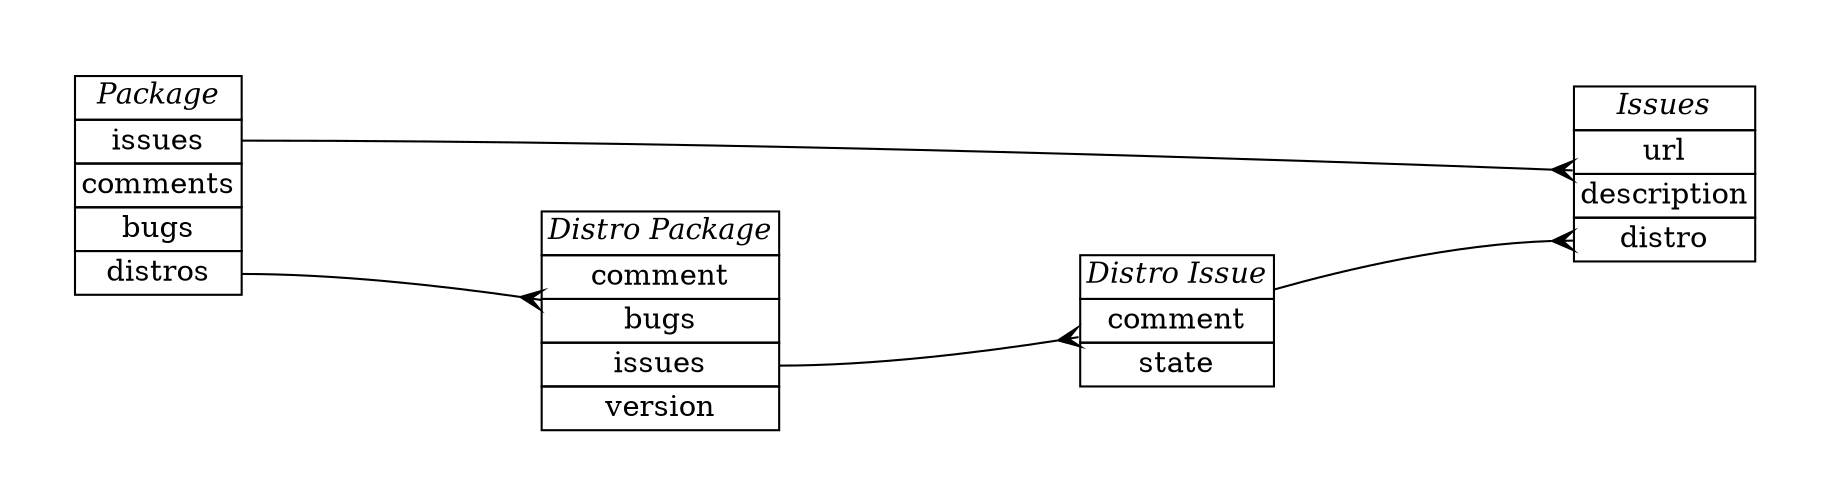 digraph {
    graph [pad="0.5", nodesep="0.5", ranksep="2"];
    node [shape=plain]
    rankdir=LR;


Issues [label=<
<table border="0" cellborder="1" cellspacing="0">
  <tr><td><i>Issues</i></td></tr>
  <tr><td port="url">url</td></tr>
  <tr><td >description</td></tr>
  <tr><td port="distro_issue">distro</td></tr>
</table>>];


Package [label=<
<table border="0" cellborder="1" cellspacing="0">
  <tr><td><i>Package</i></td></tr>
  <tr><td port="issues">issues</td></tr>
  <tr><td>comments</td></tr>
  <tr><td>bugs</td></tr>
  <tr><td port="distros">distros</td></tr>
</table>>];


Distro_issue[label=<
<table border="0" cellborder="1" cellspacing="0">
  <tr><td><i>Distro Issue</i></td></tr>
  <tr><td port="comment">comment</td></tr>
  <tr><td port="state">state</td></tr>
</table>>];

Distro_package[label=<
<table border="0" cellborder="1" cellspacing="0">
  <tr><td><i>Distro Package</i></td></tr>
  <tr><td port="comment">comment</td></tr>
  <tr><td port="bugs">bugs</td></tr>
  <tr><td port="issues">issues</td></tr>
  <tr><td port="version">version</td></tr>
</table>>];


Distro_issue -> Issues:distro_issue [arrowhead="crow"];
Distro_package:issues -> Distro_issue [arrowhead="crow"];
Package:issues -> Issues [arrowhead="crow"];
Package:distros -> Distro_package [arrowhead="crow"];
}
